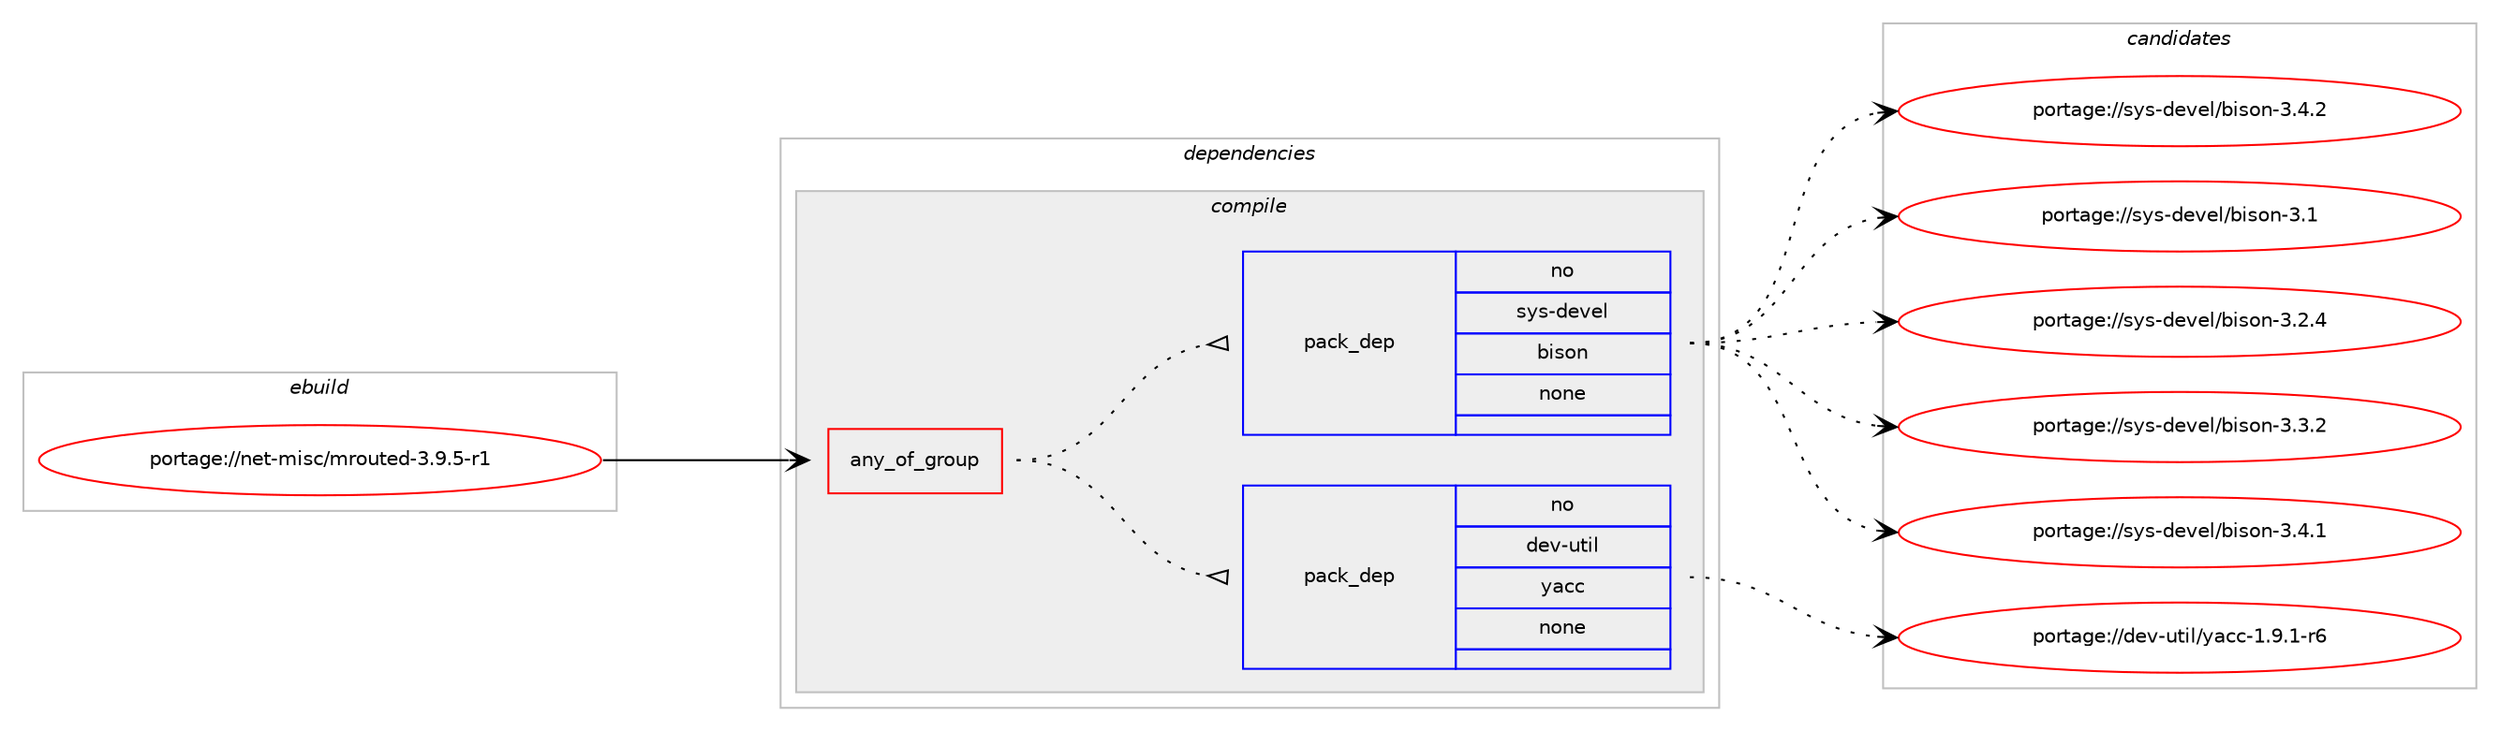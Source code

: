 digraph prolog {

# *************
# Graph options
# *************

newrank=true;
concentrate=true;
compound=true;
graph [rankdir=LR,fontname=Helvetica,fontsize=10,ranksep=1.5];#, ranksep=2.5, nodesep=0.2];
edge  [arrowhead=vee];
node  [fontname=Helvetica,fontsize=10];

# **********
# The ebuild
# **********

subgraph cluster_leftcol {
color=gray;
rank=same;
label=<<i>ebuild</i>>;
id [label="portage://net-misc/mrouted-3.9.5-r1", color=red, width=4, href="../net-misc/mrouted-3.9.5-r1.svg"];
}

# ****************
# The dependencies
# ****************

subgraph cluster_midcol {
color=gray;
label=<<i>dependencies</i>>;
subgraph cluster_compile {
fillcolor="#eeeeee";
style=filled;
label=<<i>compile</i>>;
subgraph any5967 {
dependency367616 [label=<<TABLE BORDER="0" CELLBORDER="1" CELLSPACING="0" CELLPADDING="4"><TR><TD CELLPADDING="10">any_of_group</TD></TR></TABLE>>, shape=none, color=red];subgraph pack269492 {
dependency367617 [label=<<TABLE BORDER="0" CELLBORDER="1" CELLSPACING="0" CELLPADDING="4" WIDTH="220"><TR><TD ROWSPAN="6" CELLPADDING="30">pack_dep</TD></TR><TR><TD WIDTH="110">no</TD></TR><TR><TD>dev-util</TD></TR><TR><TD>yacc</TD></TR><TR><TD>none</TD></TR><TR><TD></TD></TR></TABLE>>, shape=none, color=blue];
}
dependency367616:e -> dependency367617:w [weight=20,style="dotted",arrowhead="oinv"];
subgraph pack269493 {
dependency367618 [label=<<TABLE BORDER="0" CELLBORDER="1" CELLSPACING="0" CELLPADDING="4" WIDTH="220"><TR><TD ROWSPAN="6" CELLPADDING="30">pack_dep</TD></TR><TR><TD WIDTH="110">no</TD></TR><TR><TD>sys-devel</TD></TR><TR><TD>bison</TD></TR><TR><TD>none</TD></TR><TR><TD></TD></TR></TABLE>>, shape=none, color=blue];
}
dependency367616:e -> dependency367618:w [weight=20,style="dotted",arrowhead="oinv"];
}
id:e -> dependency367616:w [weight=20,style="solid",arrowhead="vee"];
}
subgraph cluster_compileandrun {
fillcolor="#eeeeee";
style=filled;
label=<<i>compile and run</i>>;
}
subgraph cluster_run {
fillcolor="#eeeeee";
style=filled;
label=<<i>run</i>>;
}
}

# **************
# The candidates
# **************

subgraph cluster_choices {
rank=same;
color=gray;
label=<<i>candidates</i>>;

subgraph choice269492 {
color=black;
nodesep=1;
choiceportage10010111845117116105108471219799994549465746494511454 [label="portage://dev-util/yacc-1.9.1-r6", color=red, width=4,href="../dev-util/yacc-1.9.1-r6.svg"];
dependency367617:e -> choiceportage10010111845117116105108471219799994549465746494511454:w [style=dotted,weight="100"];
}
subgraph choice269493 {
color=black;
nodesep=1;
choiceportage11512111545100101118101108479810511511111045514649 [label="portage://sys-devel/bison-3.1", color=red, width=4,href="../sys-devel/bison-3.1.svg"];
choiceportage115121115451001011181011084798105115111110455146504652 [label="portage://sys-devel/bison-3.2.4", color=red, width=4,href="../sys-devel/bison-3.2.4.svg"];
choiceportage115121115451001011181011084798105115111110455146514650 [label="portage://sys-devel/bison-3.3.2", color=red, width=4,href="../sys-devel/bison-3.3.2.svg"];
choiceportage115121115451001011181011084798105115111110455146524649 [label="portage://sys-devel/bison-3.4.1", color=red, width=4,href="../sys-devel/bison-3.4.1.svg"];
choiceportage115121115451001011181011084798105115111110455146524650 [label="portage://sys-devel/bison-3.4.2", color=red, width=4,href="../sys-devel/bison-3.4.2.svg"];
dependency367618:e -> choiceportage11512111545100101118101108479810511511111045514649:w [style=dotted,weight="100"];
dependency367618:e -> choiceportage115121115451001011181011084798105115111110455146504652:w [style=dotted,weight="100"];
dependency367618:e -> choiceportage115121115451001011181011084798105115111110455146514650:w [style=dotted,weight="100"];
dependency367618:e -> choiceportage115121115451001011181011084798105115111110455146524649:w [style=dotted,weight="100"];
dependency367618:e -> choiceportage115121115451001011181011084798105115111110455146524650:w [style=dotted,weight="100"];
}
}

}
